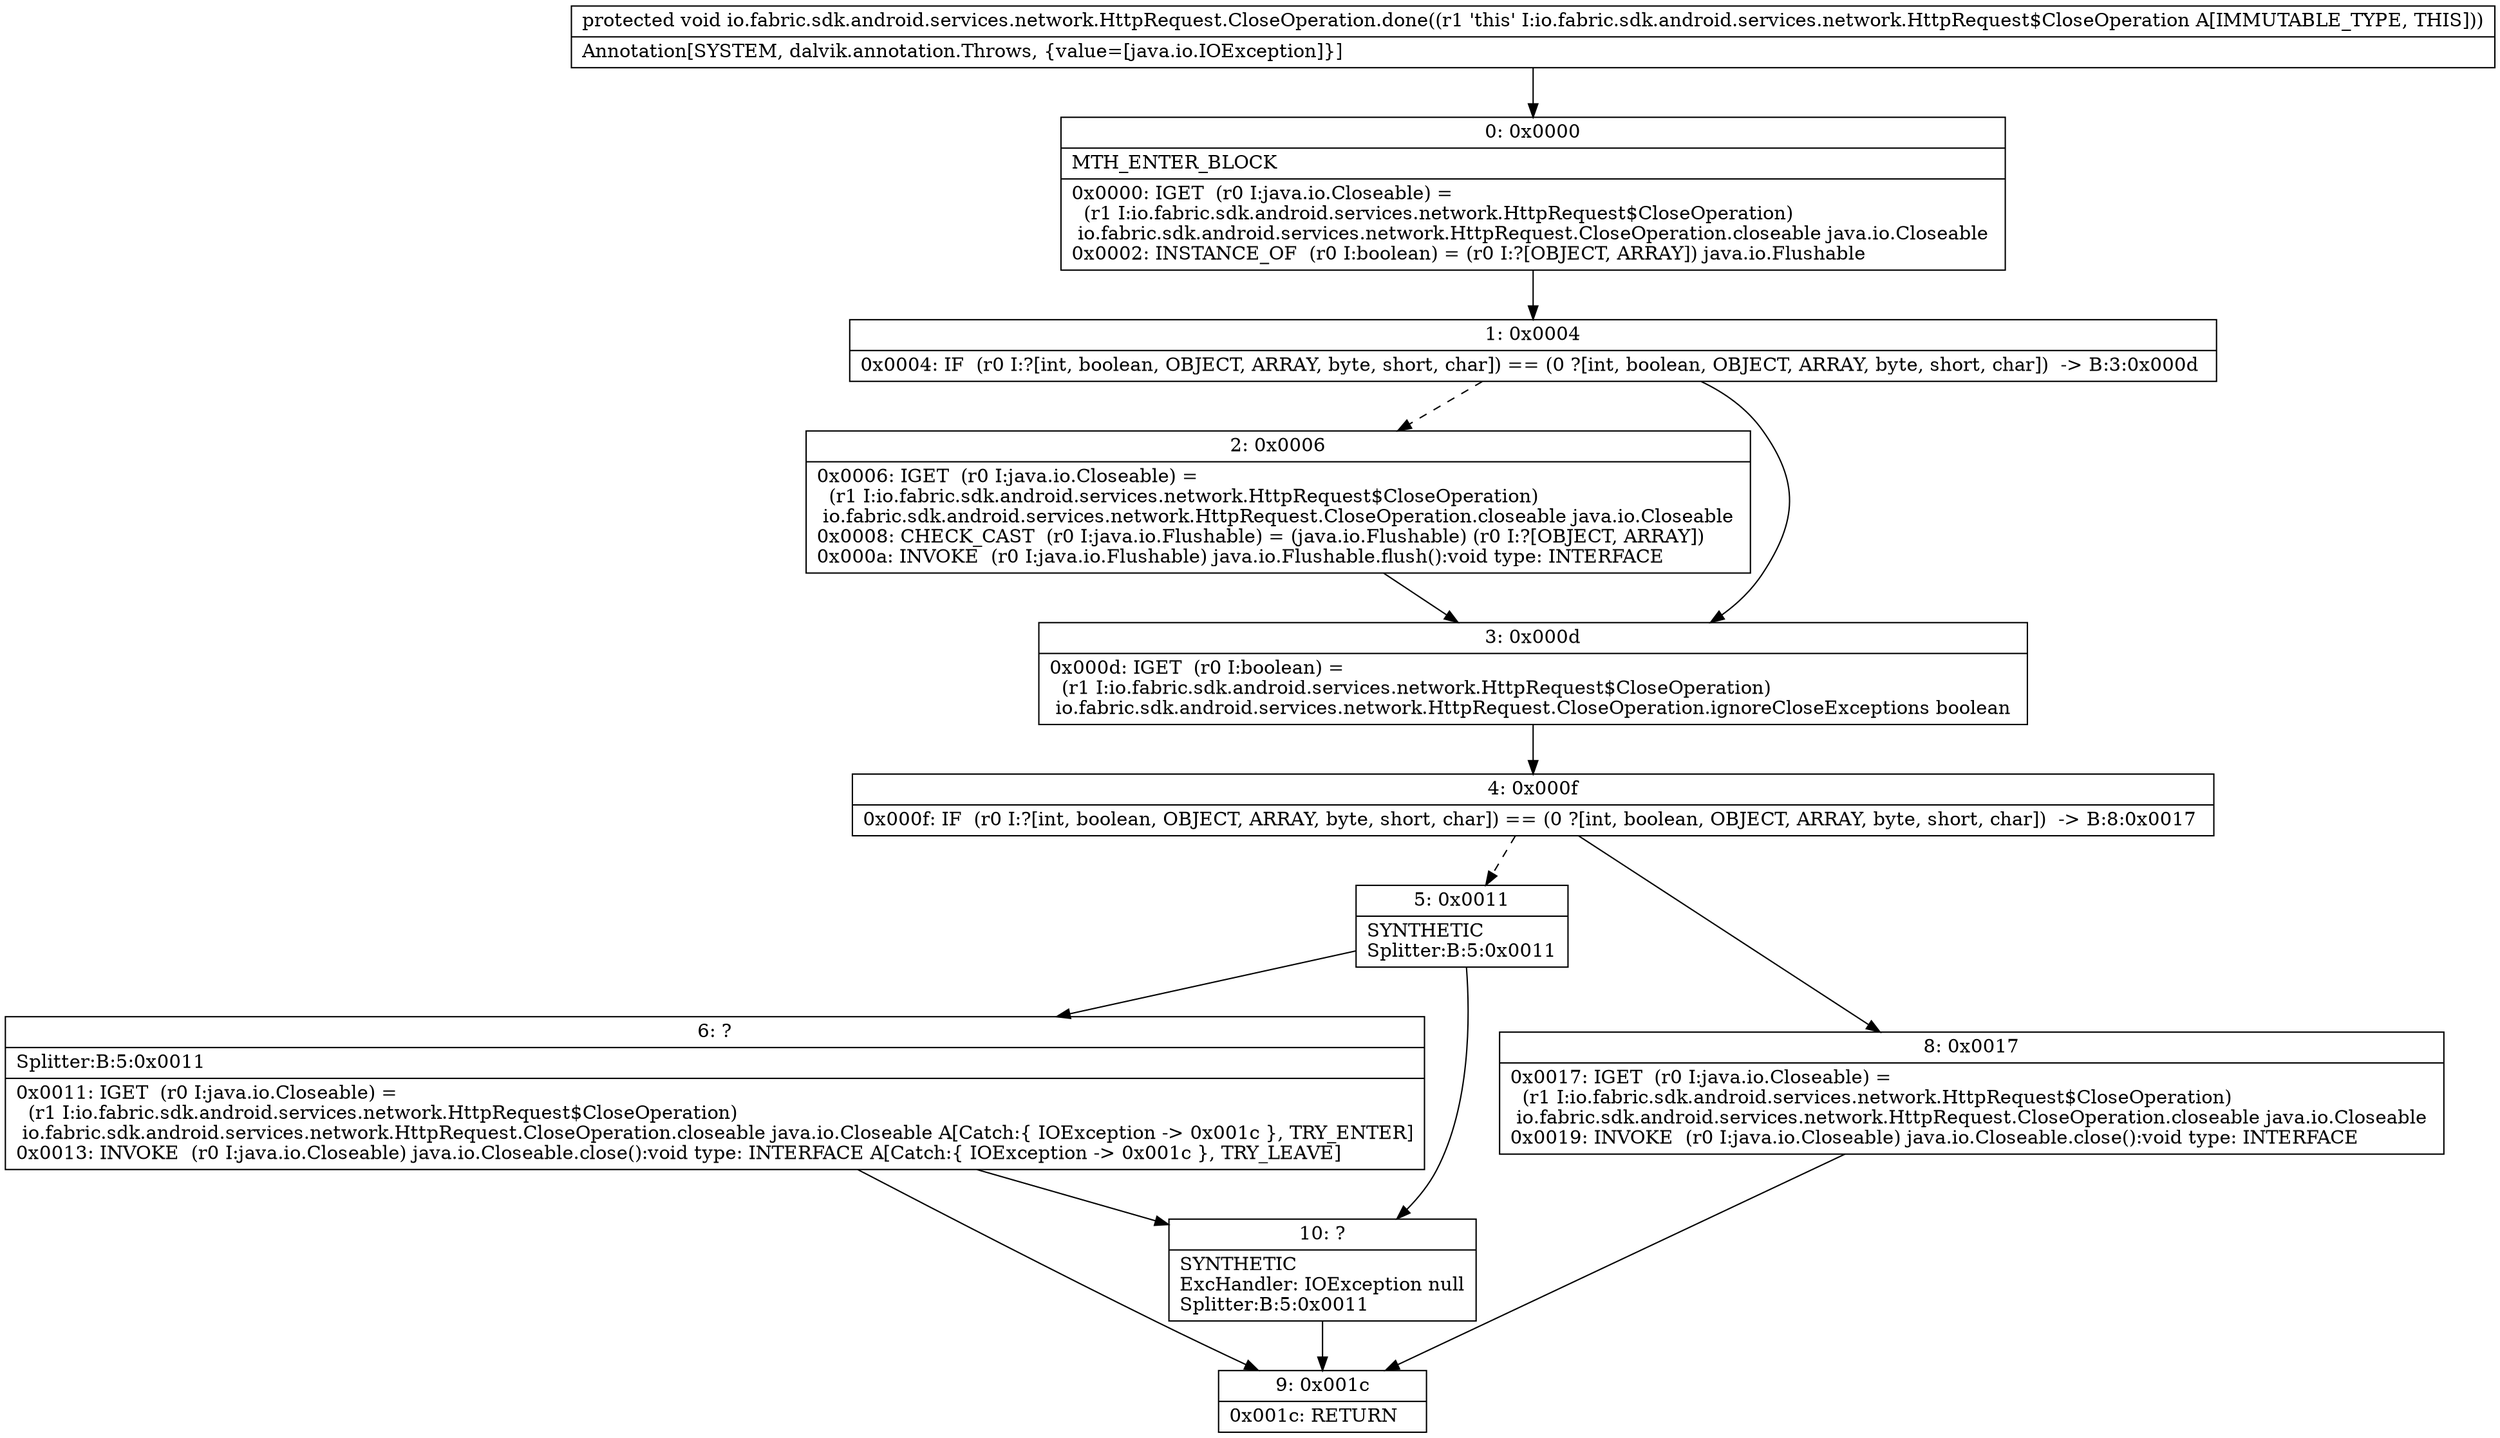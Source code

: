 digraph "CFG forio.fabric.sdk.android.services.network.HttpRequest.CloseOperation.done()V" {
Node_0 [shape=record,label="{0\:\ 0x0000|MTH_ENTER_BLOCK\l|0x0000: IGET  (r0 I:java.io.Closeable) = \l  (r1 I:io.fabric.sdk.android.services.network.HttpRequest$CloseOperation)\l io.fabric.sdk.android.services.network.HttpRequest.CloseOperation.closeable java.io.Closeable \l0x0002: INSTANCE_OF  (r0 I:boolean) = (r0 I:?[OBJECT, ARRAY]) java.io.Flushable \l}"];
Node_1 [shape=record,label="{1\:\ 0x0004|0x0004: IF  (r0 I:?[int, boolean, OBJECT, ARRAY, byte, short, char]) == (0 ?[int, boolean, OBJECT, ARRAY, byte, short, char])  \-\> B:3:0x000d \l}"];
Node_2 [shape=record,label="{2\:\ 0x0006|0x0006: IGET  (r0 I:java.io.Closeable) = \l  (r1 I:io.fabric.sdk.android.services.network.HttpRequest$CloseOperation)\l io.fabric.sdk.android.services.network.HttpRequest.CloseOperation.closeable java.io.Closeable \l0x0008: CHECK_CAST  (r0 I:java.io.Flushable) = (java.io.Flushable) (r0 I:?[OBJECT, ARRAY]) \l0x000a: INVOKE  (r0 I:java.io.Flushable) java.io.Flushable.flush():void type: INTERFACE \l}"];
Node_3 [shape=record,label="{3\:\ 0x000d|0x000d: IGET  (r0 I:boolean) = \l  (r1 I:io.fabric.sdk.android.services.network.HttpRequest$CloseOperation)\l io.fabric.sdk.android.services.network.HttpRequest.CloseOperation.ignoreCloseExceptions boolean \l}"];
Node_4 [shape=record,label="{4\:\ 0x000f|0x000f: IF  (r0 I:?[int, boolean, OBJECT, ARRAY, byte, short, char]) == (0 ?[int, boolean, OBJECT, ARRAY, byte, short, char])  \-\> B:8:0x0017 \l}"];
Node_5 [shape=record,label="{5\:\ 0x0011|SYNTHETIC\lSplitter:B:5:0x0011\l}"];
Node_6 [shape=record,label="{6\:\ ?|Splitter:B:5:0x0011\l|0x0011: IGET  (r0 I:java.io.Closeable) = \l  (r1 I:io.fabric.sdk.android.services.network.HttpRequest$CloseOperation)\l io.fabric.sdk.android.services.network.HttpRequest.CloseOperation.closeable java.io.Closeable A[Catch:\{ IOException \-\> 0x001c \}, TRY_ENTER]\l0x0013: INVOKE  (r0 I:java.io.Closeable) java.io.Closeable.close():void type: INTERFACE A[Catch:\{ IOException \-\> 0x001c \}, TRY_LEAVE]\l}"];
Node_8 [shape=record,label="{8\:\ 0x0017|0x0017: IGET  (r0 I:java.io.Closeable) = \l  (r1 I:io.fabric.sdk.android.services.network.HttpRequest$CloseOperation)\l io.fabric.sdk.android.services.network.HttpRequest.CloseOperation.closeable java.io.Closeable \l0x0019: INVOKE  (r0 I:java.io.Closeable) java.io.Closeable.close():void type: INTERFACE \l}"];
Node_9 [shape=record,label="{9\:\ 0x001c|0x001c: RETURN   \l}"];
Node_10 [shape=record,label="{10\:\ ?|SYNTHETIC\lExcHandler: IOException null\lSplitter:B:5:0x0011\l}"];
MethodNode[shape=record,label="{protected void io.fabric.sdk.android.services.network.HttpRequest.CloseOperation.done((r1 'this' I:io.fabric.sdk.android.services.network.HttpRequest$CloseOperation A[IMMUTABLE_TYPE, THIS]))  | Annotation[SYSTEM, dalvik.annotation.Throws, \{value=[java.io.IOException]\}]\l}"];
MethodNode -> Node_0;
Node_0 -> Node_1;
Node_1 -> Node_2[style=dashed];
Node_1 -> Node_3;
Node_2 -> Node_3;
Node_3 -> Node_4;
Node_4 -> Node_5[style=dashed];
Node_4 -> Node_8;
Node_5 -> Node_6;
Node_5 -> Node_10;
Node_6 -> Node_10;
Node_6 -> Node_9;
Node_8 -> Node_9;
Node_10 -> Node_9;
}

